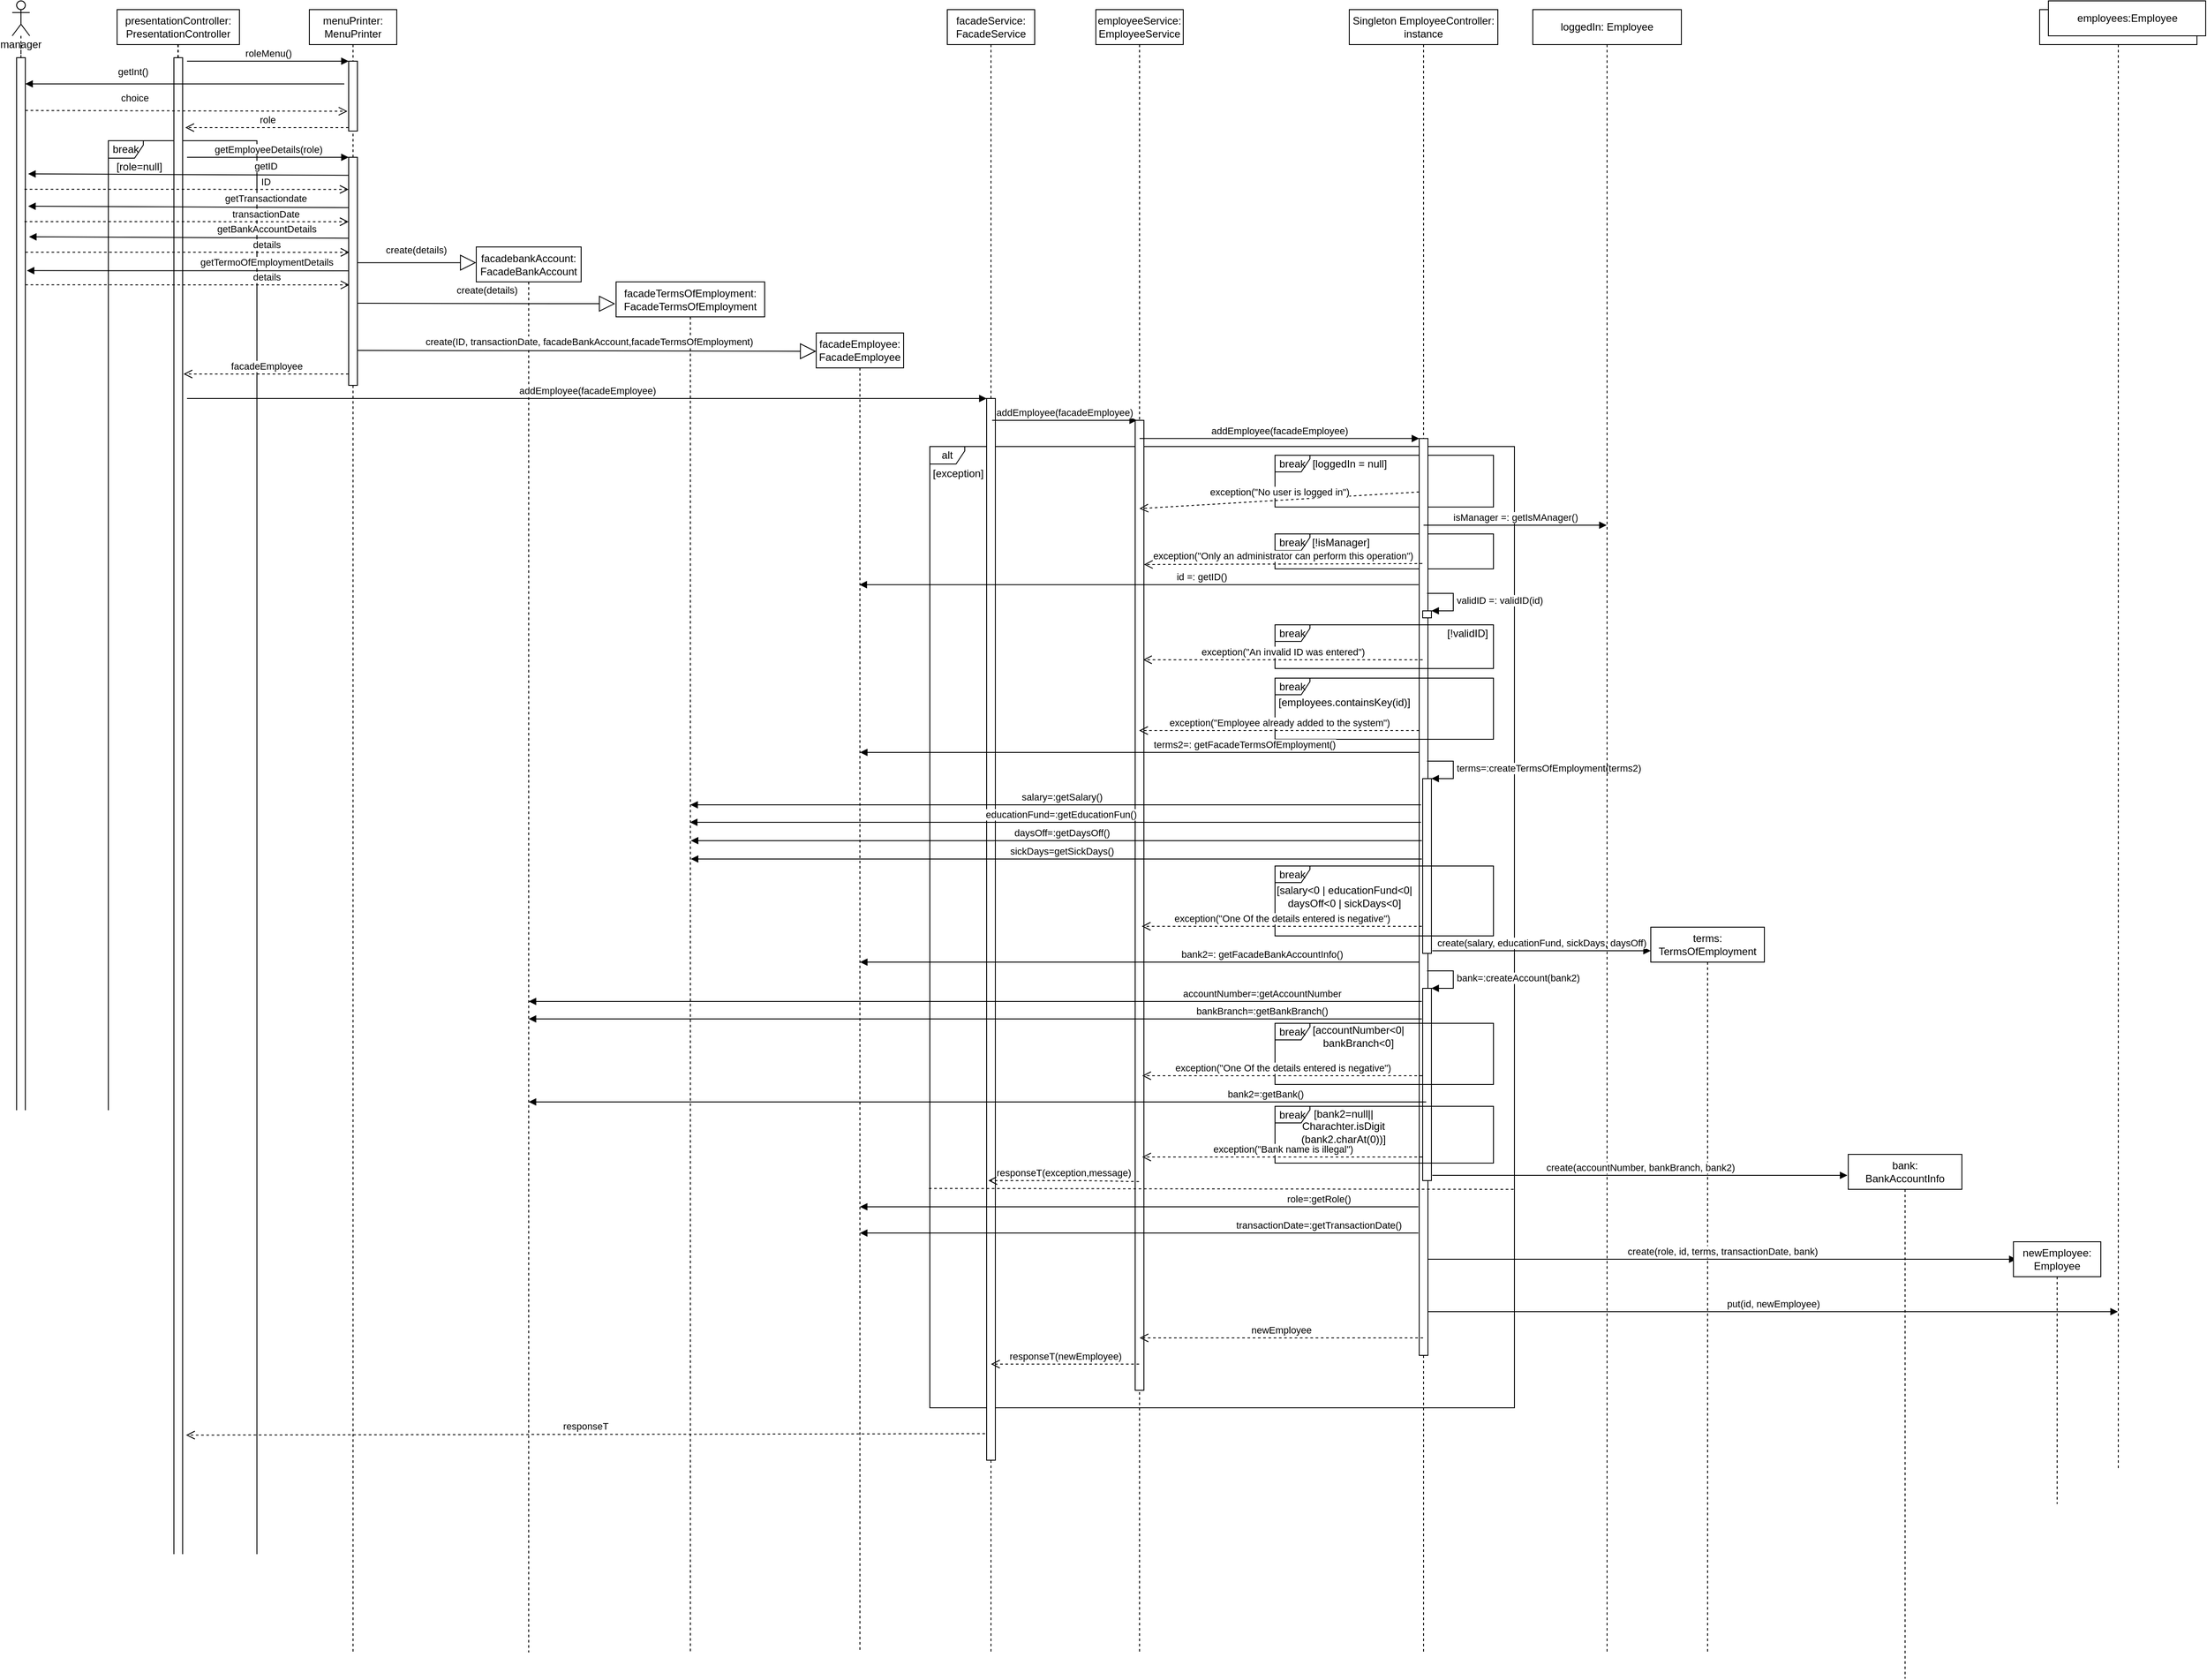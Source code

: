 <mxfile version="14.5.7" type="github">
  <diagram id="QsEkxKzfpSg2MEQ44GEc" name="Page-1">
    <mxGraphModel dx="2099" dy="474" grid="1" gridSize="10" guides="1" tooltips="1" connect="1" arrows="1" fold="1" page="1" pageScale="1" pageWidth="850" pageHeight="1100" math="0" shadow="0">
      <root>
        <mxCell id="0" />
        <mxCell id="1" parent="0" />
        <mxCell id="zgLPppWvpR13mUtz7S9A-83" value="break" style="shape=umlFrame;whiteSpace=wrap;html=1;width=40;height=19;" vertex="1" parent="1">
          <mxGeometry x="1335" y="560" width="250" height="59.21" as="geometry" />
        </mxCell>
        <mxCell id="zgLPppWvpR13mUtz7S9A-81" value="alt" style="shape=umlFrame;whiteSpace=wrap;html=1;width=40;height=20;" vertex="1" parent="1">
          <mxGeometry x="940" y="550" width="669" height="1100" as="geometry" />
        </mxCell>
        <mxCell id="zgLPppWvpR13mUtz7S9A-86" value="break" style="shape=umlFrame;whiteSpace=wrap;html=1;width=40;height=19;" vertex="1" parent="1">
          <mxGeometry x="1335" y="650" width="250" height="40" as="geometry" />
        </mxCell>
        <mxCell id="zgLPppWvpR13mUtz7S9A-31" value="break" style="shape=umlFrame;whiteSpace=wrap;html=1;width=40;height=20;" vertex="1" parent="1">
          <mxGeometry y="200" width="170" height="1710" as="geometry" />
        </mxCell>
        <mxCell id="zgLPppWvpR13mUtz7S9A-66" value="manager" style="shape=umlLifeline;participant=umlActor;perimeter=lifelinePerimeter;whiteSpace=wrap;html=1;container=1;collapsible=0;recursiveResize=0;verticalAlign=top;spacingTop=36;outlineConnect=0;" vertex="1" parent="1">
          <mxGeometry x="-110" y="40" width="20" height="800" as="geometry" />
        </mxCell>
        <mxCell id="zgLPppWvpR13mUtz7S9A-65" value="presentationController:&lt;br&gt;PresentationController" style="shape=umlLifeline;perimeter=lifelinePerimeter;whiteSpace=wrap;html=1;container=1;collapsible=0;recursiveResize=0;outlineConnect=0;" vertex="1" parent="1">
          <mxGeometry x="10" y="50" width="140" height="790" as="geometry" />
        </mxCell>
        <mxCell id="zgLPppWvpR13mUtz7S9A-64" value="menuPrinter:&lt;br&gt;MenuPrinter" style="shape=umlLifeline;perimeter=lifelinePerimeter;whiteSpace=wrap;html=1;container=1;collapsible=0;recursiveResize=0;outlineConnect=0;" vertex="1" parent="1">
          <mxGeometry x="230" y="50" width="100" height="1880" as="geometry" />
        </mxCell>
        <mxCell id="zgLPppWvpR13mUtz7S9A-3" value="" style="endArrow=none;dashed=1;html=1;entryX=0.5;entryY=1;entryDx=0;entryDy=0;" edge="1" parent="1" source="zgLPppWvpR13mUtz7S9A-14">
          <mxGeometry width="50" height="50" relative="1" as="geometry">
            <mxPoint x="-100" y="568.4" as="sourcePoint" />
            <mxPoint x="-100" y="90" as="targetPoint" />
          </mxGeometry>
        </mxCell>
        <mxCell id="zgLPppWvpR13mUtz7S9A-5" value="create(details)" style="endArrow=block;endSize=16;endFill=0;html=1;" edge="1" parent="1">
          <mxGeometry y="15" width="160" relative="1" as="geometry">
            <mxPoint x="282" y="339.59" as="sourcePoint" />
            <mxPoint x="421" y="339.59" as="targetPoint" />
            <mxPoint as="offset" />
          </mxGeometry>
        </mxCell>
        <mxCell id="zgLPppWvpR13mUtz7S9A-10" value="" style="endArrow=none;dashed=1;html=1;entryX=0.5;entryY=1;entryDx=0;entryDy=0;" edge="1" parent="1" source="zgLPppWvpR13mUtz7S9A-16">
          <mxGeometry width="50" height="50" relative="1" as="geometry">
            <mxPoint x="79.5" y="568.4" as="sourcePoint" />
            <mxPoint x="79.5" y="90" as="targetPoint" />
          </mxGeometry>
        </mxCell>
        <mxCell id="zgLPppWvpR13mUtz7S9A-14" value="" style="html=1;points=[];perimeter=orthogonalPerimeter;" vertex="1" parent="1">
          <mxGeometry x="-105" y="105" width="10" height="1835" as="geometry" />
        </mxCell>
        <mxCell id="zgLPppWvpR13mUtz7S9A-16" value="" style="html=1;points=[];perimeter=orthogonalPerimeter;" vertex="1" parent="1">
          <mxGeometry x="75" y="105" width="10" height="1835" as="geometry" />
        </mxCell>
        <mxCell id="zgLPppWvpR13mUtz7S9A-22" value="" style="html=1;points=[];perimeter=orthogonalPerimeter;" vertex="1" parent="1">
          <mxGeometry x="275" y="109" width="10" height="80" as="geometry" />
        </mxCell>
        <mxCell id="zgLPppWvpR13mUtz7S9A-23" value="roleMenu()" style="html=1;verticalAlign=bottom;endArrow=block;entryX=0;entryY=0;" edge="1" target="zgLPppWvpR13mUtz7S9A-22" parent="1">
          <mxGeometry relative="1" as="geometry">
            <mxPoint x="90" y="109" as="sourcePoint" />
          </mxGeometry>
        </mxCell>
        <mxCell id="zgLPppWvpR13mUtz7S9A-24" value="role" style="html=1;verticalAlign=bottom;endArrow=open;dashed=1;endSize=8;exitX=0;exitY=0.95;" edge="1" source="zgLPppWvpR13mUtz7S9A-22" parent="1">
          <mxGeometry relative="1" as="geometry">
            <mxPoint x="88" y="185" as="targetPoint" />
          </mxGeometry>
        </mxCell>
        <mxCell id="zgLPppWvpR13mUtz7S9A-26" value="getEmployeeDetails(role)" style="html=1;verticalAlign=bottom;endArrow=block;entryX=0;entryY=0;" edge="1" target="zgLPppWvpR13mUtz7S9A-25" parent="1">
          <mxGeometry relative="1" as="geometry">
            <mxPoint x="90" y="219" as="sourcePoint" />
          </mxGeometry>
        </mxCell>
        <mxCell id="zgLPppWvpR13mUtz7S9A-27" value="facadeEmployee" style="html=1;verticalAlign=bottom;endArrow=open;dashed=1;endSize=8;exitX=0;exitY=0.95;" edge="1" source="zgLPppWvpR13mUtz7S9A-25" parent="1">
          <mxGeometry relative="1" as="geometry">
            <mxPoint x="86" y="467" as="targetPoint" />
          </mxGeometry>
        </mxCell>
        <mxCell id="zgLPppWvpR13mUtz7S9A-29" value="getInt()" style="html=1;verticalAlign=bottom;endArrow=block;entryX=1;entryY=0;" edge="1" parent="1">
          <mxGeometry x="0.33" y="-5" relative="1" as="geometry">
            <mxPoint x="270" y="135" as="sourcePoint" />
            <mxPoint x="-95" y="135" as="targetPoint" />
            <mxPoint as="offset" />
          </mxGeometry>
        </mxCell>
        <mxCell id="zgLPppWvpR13mUtz7S9A-30" value="choice" style="html=1;verticalAlign=bottom;endArrow=open;dashed=1;endSize=8;exitX=1;exitY=0.95;entryX=-0.14;entryY=0.504;entryDx=0;entryDy=0;entryPerimeter=0;" edge="1" parent="1">
          <mxGeometry x="-0.322" y="6" relative="1" as="geometry">
            <mxPoint x="273.6" y="166.32" as="targetPoint" />
            <mxPoint x="-95" y="165.4" as="sourcePoint" />
            <mxPoint as="offset" />
          </mxGeometry>
        </mxCell>
        <mxCell id="zgLPppWvpR13mUtz7S9A-34" value="[role=null]" style="text;html=1;align=center;verticalAlign=middle;resizable=0;points=[];autosize=1;" vertex="1" parent="1">
          <mxGeometry y="220" width="70" height="20" as="geometry" />
        </mxCell>
        <mxCell id="zgLPppWvpR13mUtz7S9A-43" value="details" style="html=1;verticalAlign=bottom;endArrow=open;dashed=1;endSize=8;entryX=-0.004;entryY=0.232;entryDx=0;entryDy=0;entryPerimeter=0;" edge="1" parent="1">
          <mxGeometry x="0.488" relative="1" as="geometry">
            <mxPoint x="275.96" y="327.75" as="targetPoint" />
            <mxPoint x="-95" y="327.59" as="sourcePoint" />
            <mxPoint as="offset" />
          </mxGeometry>
        </mxCell>
        <mxCell id="zgLPppWvpR13mUtz7S9A-42" value="getBankAccountDetails" style="html=1;verticalAlign=bottom;endArrow=block;entryX=1.324;entryY=0.274;entryDx=0;entryDy=0;entryPerimeter=0;" edge="1" parent="1">
          <mxGeometry x="-0.482" y="-1" relative="1" as="geometry">
            <mxPoint x="276" y="311.59" as="sourcePoint" />
            <mxPoint x="-90.76" y="310" as="targetPoint" />
            <mxPoint as="offset" />
          </mxGeometry>
        </mxCell>
        <mxCell id="zgLPppWvpR13mUtz7S9A-48" value="details" style="html=1;verticalAlign=bottom;endArrow=open;dashed=1;endSize=8;entryX=-0.004;entryY=0.232;entryDx=0;entryDy=0;entryPerimeter=0;" edge="1" parent="1">
          <mxGeometry x="0.488" relative="1" as="geometry">
            <mxPoint x="275.96" y="365.05" as="targetPoint" />
            <mxPoint x="-95" y="364.89" as="sourcePoint" />
            <mxPoint as="offset" />
          </mxGeometry>
        </mxCell>
        <mxCell id="zgLPppWvpR13mUtz7S9A-49" value="getTermoOfEmploymentDetails" style="html=1;verticalAlign=bottom;endArrow=block;entryX=1.068;entryY=0.37;entryDx=0;entryDy=0;entryPerimeter=0;" edge="1" parent="1">
          <mxGeometry x="-0.482" y="-1" relative="1" as="geometry">
            <mxPoint x="276" y="348.89" as="sourcePoint" />
            <mxPoint x="-93.32" y="348.64" as="targetPoint" />
            <mxPoint as="offset" />
          </mxGeometry>
        </mxCell>
        <mxCell id="zgLPppWvpR13mUtz7S9A-51" value="create(details)" style="endArrow=block;endSize=16;endFill=0;html=1;exitX=0.956;exitY=0.734;exitDx=0;exitDy=0;exitPerimeter=0;" edge="1" parent="1">
          <mxGeometry y="15" width="160" relative="1" as="geometry">
            <mxPoint x="285.56" y="386.01" as="sourcePoint" />
            <mxPoint x="580" y="386.59" as="targetPoint" />
            <mxPoint as="offset" />
          </mxGeometry>
        </mxCell>
        <mxCell id="zgLPppWvpR13mUtz7S9A-53" value="facadebankAccount:&lt;br&gt;FacadeBankAccount" style="shape=umlLifeline;perimeter=lifelinePerimeter;whiteSpace=wrap;html=1;container=1;collapsible=0;recursiveResize=0;outlineConnect=0;" vertex="1" parent="1">
          <mxGeometry x="421" y="321.59" width="120" height="1608.41" as="geometry" />
        </mxCell>
        <mxCell id="zgLPppWvpR13mUtz7S9A-54" value="facadeTermsOfEmployment:&lt;br&gt;FacadeTermsOfEmployment" style="shape=umlLifeline;perimeter=lifelinePerimeter;whiteSpace=wrap;html=1;container=1;collapsible=0;recursiveResize=0;outlineConnect=0;" vertex="1" parent="1">
          <mxGeometry x="581" y="361.59" width="170" height="1568.41" as="geometry" />
        </mxCell>
        <mxCell id="zgLPppWvpR13mUtz7S9A-25" value="" style="html=1;points=[];perimeter=orthogonalPerimeter;" vertex="1" parent="1">
          <mxGeometry x="275" y="219" width="10" height="261" as="geometry" />
        </mxCell>
        <mxCell id="zgLPppWvpR13mUtz7S9A-56" value="ID" style="html=1;verticalAlign=bottom;endArrow=open;dashed=1;endSize=8;entryX=-0.004;entryY=0.232;entryDx=0;entryDy=0;entryPerimeter=0;" edge="1" parent="1">
          <mxGeometry x="0.488" relative="1" as="geometry">
            <mxPoint x="274.96" y="255.75" as="targetPoint" />
            <mxPoint x="-96" y="255.59" as="sourcePoint" />
            <mxPoint as="offset" />
          </mxGeometry>
        </mxCell>
        <mxCell id="zgLPppWvpR13mUtz7S9A-57" value="getID" style="html=1;verticalAlign=bottom;endArrow=block;entryX=1.324;entryY=0.274;entryDx=0;entryDy=0;entryPerimeter=0;" edge="1" parent="1">
          <mxGeometry x="-0.482" y="-1" relative="1" as="geometry">
            <mxPoint x="275" y="239.59" as="sourcePoint" />
            <mxPoint x="-91.76" y="238.0" as="targetPoint" />
            <mxPoint as="offset" />
          </mxGeometry>
        </mxCell>
        <mxCell id="zgLPppWvpR13mUtz7S9A-60" value="transactionDate" style="html=1;verticalAlign=bottom;endArrow=open;dashed=1;endSize=8;entryX=-0.004;entryY=0.232;entryDx=0;entryDy=0;entryPerimeter=0;" edge="1" parent="1">
          <mxGeometry x="0.488" relative="1" as="geometry">
            <mxPoint x="274.96" y="292.75" as="targetPoint" />
            <mxPoint x="-96" y="292.59" as="sourcePoint" />
            <mxPoint as="offset" />
          </mxGeometry>
        </mxCell>
        <mxCell id="zgLPppWvpR13mUtz7S9A-61" value="getTransactiondate" style="html=1;verticalAlign=bottom;endArrow=block;entryX=1.324;entryY=0.274;entryDx=0;entryDy=0;entryPerimeter=0;" edge="1" parent="1">
          <mxGeometry x="-0.482" y="-1" relative="1" as="geometry">
            <mxPoint x="275" y="276.59" as="sourcePoint" />
            <mxPoint x="-91.76" y="275" as="targetPoint" />
            <mxPoint as="offset" />
          </mxGeometry>
        </mxCell>
        <mxCell id="zgLPppWvpR13mUtz7S9A-62" value="create(ID, transactionDate, facadeBankAccount,facadeTermsOfEmployment)" style="endArrow=block;endSize=16;endFill=0;html=1;exitX=0.956;exitY=0.734;exitDx=0;exitDy=0;exitPerimeter=0;" edge="1" parent="1">
          <mxGeometry x="0.009" y="11" width="160" relative="1" as="geometry">
            <mxPoint x="285.0" y="440" as="sourcePoint" />
            <mxPoint x="810" y="441" as="targetPoint" />
            <mxPoint as="offset" />
          </mxGeometry>
        </mxCell>
        <mxCell id="zgLPppWvpR13mUtz7S9A-63" value="facadeEmployee:&lt;br&gt;FacadeEmployee" style="shape=umlLifeline;perimeter=lifelinePerimeter;whiteSpace=wrap;html=1;container=1;collapsible=0;recursiveResize=0;outlineConnect=0;" vertex="1" parent="1">
          <mxGeometry x="810" y="420" width="100" height="1510" as="geometry" />
        </mxCell>
        <mxCell id="zgLPppWvpR13mUtz7S9A-67" value="facadeService:&lt;br&gt;FacadeService" style="shape=umlLifeline;perimeter=lifelinePerimeter;whiteSpace=wrap;html=1;container=1;collapsible=0;recursiveResize=0;outlineConnect=0;" vertex="1" parent="1">
          <mxGeometry x="960" y="50" width="100" height="1880" as="geometry" />
        </mxCell>
        <mxCell id="zgLPppWvpR13mUtz7S9A-68" value="" style="html=1;points=[];perimeter=orthogonalPerimeter;" vertex="1" parent="zgLPppWvpR13mUtz7S9A-67">
          <mxGeometry x="45" y="445" width="10" height="1215" as="geometry" />
        </mxCell>
        <mxCell id="zgLPppWvpR13mUtz7S9A-69" value="addEmployee(facadeEmployee)" style="html=1;verticalAlign=bottom;endArrow=block;entryX=0;entryY=0;" edge="1" target="zgLPppWvpR13mUtz7S9A-68" parent="1">
          <mxGeometry relative="1" as="geometry">
            <mxPoint x="90" y="495" as="sourcePoint" />
          </mxGeometry>
        </mxCell>
        <mxCell id="zgLPppWvpR13mUtz7S9A-70" value="responseT" style="html=1;verticalAlign=bottom;endArrow=open;dashed=1;endSize=8;exitX=-0.183;exitY=0.975;entryX=1.389;entryY=0.859;entryDx=0;entryDy=0;entryPerimeter=0;exitDx=0;exitDy=0;exitPerimeter=0;" edge="1" source="zgLPppWvpR13mUtz7S9A-68" parent="1" target="zgLPppWvpR13mUtz7S9A-16">
          <mxGeometry relative="1" as="geometry">
            <mxPoint x="90" y="752" as="targetPoint" />
            <Array as="points" />
          </mxGeometry>
        </mxCell>
        <mxCell id="zgLPppWvpR13mUtz7S9A-71" value="employeeService:&lt;br&gt;EmployeeService" style="shape=umlLifeline;perimeter=lifelinePerimeter;whiteSpace=wrap;html=1;container=1;collapsible=0;recursiveResize=0;outlineConnect=0;" vertex="1" parent="1">
          <mxGeometry x="1130" y="50" width="100" height="1880" as="geometry" />
        </mxCell>
        <mxCell id="zgLPppWvpR13mUtz7S9A-75" value="" style="html=1;points=[];perimeter=orthogonalPerimeter;" vertex="1" parent="zgLPppWvpR13mUtz7S9A-71">
          <mxGeometry x="45" y="470" width="10" height="1110" as="geometry" />
        </mxCell>
        <mxCell id="zgLPppWvpR13mUtz7S9A-73" value="Singleton EmployeeController: instance" style="shape=umlLifeline;perimeter=lifelinePerimeter;whiteSpace=wrap;html=1;container=1;collapsible=0;recursiveResize=0;outlineConnect=0;" vertex="1" parent="1">
          <mxGeometry x="1420" y="50" width="170" height="1880" as="geometry" />
        </mxCell>
        <mxCell id="zgLPppWvpR13mUtz7S9A-78" value="" style="html=1;points=[];perimeter=orthogonalPerimeter;" vertex="1" parent="zgLPppWvpR13mUtz7S9A-73">
          <mxGeometry x="80" y="490.79" width="10" height="1049.21" as="geometry" />
        </mxCell>
        <mxCell id="zgLPppWvpR13mUtz7S9A-99" value="" style="html=1;points=[];perimeter=orthogonalPerimeter;" vertex="1" parent="zgLPppWvpR13mUtz7S9A-73">
          <mxGeometry x="84" y="688" width="10" height="8" as="geometry" />
        </mxCell>
        <mxCell id="zgLPppWvpR13mUtz7S9A-100" value="validID =: validID(id)" style="edgeStyle=orthogonalEdgeStyle;html=1;align=left;spacingLeft=2;endArrow=block;rounded=0;entryX=1;entryY=0;" edge="1" target="zgLPppWvpR13mUtz7S9A-99" parent="zgLPppWvpR13mUtz7S9A-73">
          <mxGeometry relative="1" as="geometry">
            <mxPoint x="89" y="668" as="sourcePoint" />
            <Array as="points">
              <mxPoint x="119" y="668" />
            </Array>
          </mxGeometry>
        </mxCell>
        <mxCell id="zgLPppWvpR13mUtz7S9A-124" value="" style="html=1;points=[];perimeter=orthogonalPerimeter;" vertex="1" parent="zgLPppWvpR13mUtz7S9A-73">
          <mxGeometry x="84" y="880" width="10" height="200" as="geometry" />
        </mxCell>
        <mxCell id="zgLPppWvpR13mUtz7S9A-125" value="terms=:createTermsOfEmployment(terms2)" style="edgeStyle=orthogonalEdgeStyle;html=1;align=left;spacingLeft=2;endArrow=block;rounded=0;entryX=1;entryY=0;" edge="1" target="zgLPppWvpR13mUtz7S9A-124" parent="zgLPppWvpR13mUtz7S9A-73">
          <mxGeometry relative="1" as="geometry">
            <mxPoint x="89" y="860" as="sourcePoint" />
            <Array as="points">
              <mxPoint x="119" y="860" />
            </Array>
          </mxGeometry>
        </mxCell>
        <mxCell id="zgLPppWvpR13mUtz7S9A-135" value="" style="html=1;points=[];perimeter=orthogonalPerimeter;" vertex="1" parent="zgLPppWvpR13mUtz7S9A-73">
          <mxGeometry x="84" y="1120" width="10" height="220" as="geometry" />
        </mxCell>
        <mxCell id="zgLPppWvpR13mUtz7S9A-136" value="bank=:createAccount(bank2)" style="edgeStyle=orthogonalEdgeStyle;html=1;align=left;spacingLeft=2;endArrow=block;rounded=0;entryX=1;entryY=0;" edge="1" target="zgLPppWvpR13mUtz7S9A-135" parent="zgLPppWvpR13mUtz7S9A-73">
          <mxGeometry relative="1" as="geometry">
            <mxPoint x="89" y="1100" as="sourcePoint" />
            <Array as="points">
              <mxPoint x="119" y="1100" />
            </Array>
          </mxGeometry>
        </mxCell>
        <mxCell id="zgLPppWvpR13mUtz7S9A-76" value="addEmployee(facadeEmployee)" style="html=1;verticalAlign=bottom;endArrow=block;entryX=0;entryY=0;" edge="1" parent="1">
          <mxGeometry relative="1" as="geometry">
            <mxPoint x="1011.324" y="520.0" as="sourcePoint" />
            <mxPoint x="1177" y="520.0" as="targetPoint" />
          </mxGeometry>
        </mxCell>
        <mxCell id="zgLPppWvpR13mUtz7S9A-77" value="responseT(newEmployee)" style="html=1;verticalAlign=bottom;endArrow=open;dashed=1;endSize=8;" edge="1" source="zgLPppWvpR13mUtz7S9A-71" parent="1" target="zgLPppWvpR13mUtz7S9A-67">
          <mxGeometry relative="1" as="geometry">
            <mxPoint x="950" y="686" as="targetPoint" />
            <Array as="points">
              <mxPoint x="1120" y="1600" />
            </Array>
          </mxGeometry>
        </mxCell>
        <mxCell id="zgLPppWvpR13mUtz7S9A-79" value="addEmployee(facadeEmployee)" style="html=1;verticalAlign=bottom;endArrow=block;entryX=0;entryY=0;" edge="1" target="zgLPppWvpR13mUtz7S9A-78" parent="1" source="zgLPppWvpR13mUtz7S9A-71">
          <mxGeometry relative="1" as="geometry">
            <mxPoint x="1300" y="540.79" as="sourcePoint" />
          </mxGeometry>
        </mxCell>
        <mxCell id="zgLPppWvpR13mUtz7S9A-80" value="newEmployee" style="html=1;verticalAlign=bottom;endArrow=open;dashed=1;endSize=8;" edge="1" source="zgLPppWvpR13mUtz7S9A-73" parent="1" target="zgLPppWvpR13mUtz7S9A-71">
          <mxGeometry relative="1" as="geometry">
            <mxPoint x="1300" y="616.79" as="targetPoint" />
            <Array as="points">
              <mxPoint x="1430" y="1570" />
            </Array>
          </mxGeometry>
        </mxCell>
        <mxCell id="zgLPppWvpR13mUtz7S9A-82" value="[exception]" style="text;html=1;align=center;verticalAlign=middle;resizable=0;points=[];autosize=1;" vertex="1" parent="1">
          <mxGeometry x="937" y="570.79" width="70" height="20" as="geometry" />
        </mxCell>
        <mxCell id="zgLPppWvpR13mUtz7S9A-84" value="[loggedIn = null]" style="text;html=1;align=center;verticalAlign=middle;resizable=0;points=[];autosize=1;" vertex="1" parent="1">
          <mxGeometry x="1370" y="560" width="100" height="20" as="geometry" />
        </mxCell>
        <mxCell id="zgLPppWvpR13mUtz7S9A-85" value="exception(&quot;No user is logged in&quot;)" style="html=1;verticalAlign=bottom;endArrow=open;dashed=1;endSize=8;entryX=0.488;entryY=0.091;entryDx=0;entryDy=0;entryPerimeter=0;" edge="1" parent="1" target="zgLPppWvpR13mUtz7S9A-75">
          <mxGeometry x="-0.001" relative="1" as="geometry">
            <mxPoint x="1500" y="602" as="sourcePoint" />
            <mxPoint x="1290" y="630" as="targetPoint" />
            <mxPoint as="offset" />
          </mxGeometry>
        </mxCell>
        <mxCell id="zgLPppWvpR13mUtz7S9A-87" value="[!isManager]" style="text;html=1;align=center;verticalAlign=middle;resizable=0;points=[];autosize=1;" vertex="1" parent="1">
          <mxGeometry x="1370" y="650" width="80" height="20" as="geometry" />
        </mxCell>
        <mxCell id="zgLPppWvpR13mUtz7S9A-88" value="exception(&quot;Only an administrator can perform this operation&quot;)" style="html=1;verticalAlign=bottom;endArrow=open;dashed=1;endSize=8;exitX=-0.136;exitY=0.403;exitDx=0;exitDy=0;exitPerimeter=0;" edge="1" parent="1">
          <mxGeometry relative="1" as="geometry">
            <mxPoint x="1503.64" y="683.912" as="sourcePoint" />
            <mxPoint x="1185" y="685" as="targetPoint" />
          </mxGeometry>
        </mxCell>
        <mxCell id="zgLPppWvpR13mUtz7S9A-91" value="break" style="shape=umlFrame;whiteSpace=wrap;html=1;width=40;height=19;" vertex="1" parent="1">
          <mxGeometry x="1335" y="815" width="250" height="70" as="geometry" />
        </mxCell>
        <mxCell id="zgLPppWvpR13mUtz7S9A-92" value="exception(&quot;Employee already added to the system&quot;)" style="html=1;verticalAlign=bottom;endArrow=open;dashed=1;endSize=8;" edge="1" parent="1">
          <mxGeometry relative="1" as="geometry">
            <mxPoint x="1500" y="875" as="sourcePoint" />
            <mxPoint x="1179.504" y="875.0" as="targetPoint" />
          </mxGeometry>
        </mxCell>
        <mxCell id="zgLPppWvpR13mUtz7S9A-93" value="[employees.containsKey(id)]" style="text;html=1;align=center;verticalAlign=middle;resizable=0;points=[];autosize=1;" vertex="1" parent="1">
          <mxGeometry x="1329" y="833" width="170" height="20" as="geometry" />
        </mxCell>
        <mxCell id="zgLPppWvpR13mUtz7S9A-94" value="terms:&lt;br&gt;TermsOfEmployment" style="shape=umlLifeline;perimeter=lifelinePerimeter;whiteSpace=wrap;html=1;container=1;collapsible=0;recursiveResize=0;outlineConnect=0;" vertex="1" parent="1">
          <mxGeometry x="1765" y="1100" width="130" height="830" as="geometry" />
        </mxCell>
        <mxCell id="zgLPppWvpR13mUtz7S9A-95" value="create(salary, educationFund, sickDays, daysOff)" style="html=1;verticalAlign=bottom;endArrow=block;" edge="1" parent="1">
          <mxGeometry width="80" relative="1" as="geometry">
            <mxPoint x="1515" y="1127" as="sourcePoint" />
            <mxPoint x="1765" y="1127" as="targetPoint" />
          </mxGeometry>
        </mxCell>
        <mxCell id="zgLPppWvpR13mUtz7S9A-96" value="break" style="shape=umlFrame;whiteSpace=wrap;html=1;width=40;height=19;" vertex="1" parent="1">
          <mxGeometry x="1335" y="754" width="250" height="50" as="geometry" />
        </mxCell>
        <mxCell id="zgLPppWvpR13mUtz7S9A-97" value="[!validID]" style="text;html=1;align=center;verticalAlign=middle;resizable=0;points=[];autosize=1;" vertex="1" parent="1">
          <mxGeometry x="1525" y="754" width="60" height="20" as="geometry" />
        </mxCell>
        <mxCell id="zgLPppWvpR13mUtz7S9A-98" value="exception(&quot;An invalid ID was entered&quot;)" style="html=1;verticalAlign=bottom;endArrow=open;dashed=1;endSize=8;" edge="1" parent="1">
          <mxGeometry relative="1" as="geometry">
            <mxPoint x="1504" y="794" as="sourcePoint" />
            <mxPoint x="1184.004" y="794.0" as="targetPoint" />
          </mxGeometry>
        </mxCell>
        <mxCell id="zgLPppWvpR13mUtz7S9A-101" value="id =: getID()" style="html=1;verticalAlign=bottom;endArrow=block;exitX=-0.072;exitY=0.443;exitDx=0;exitDy=0;exitPerimeter=0;" edge="1" parent="1">
          <mxGeometry x="-0.223" width="80" relative="1" as="geometry">
            <mxPoint x="1499.28" y="708.08" as="sourcePoint" />
            <mxPoint x="859.5" y="708.08" as="targetPoint" />
            <mxPoint as="offset" />
          </mxGeometry>
        </mxCell>
        <mxCell id="zgLPppWvpR13mUtz7S9A-107" value="loggedIn: Employee" style="shape=umlLifeline;perimeter=lifelinePerimeter;whiteSpace=wrap;html=1;container=1;collapsible=0;recursiveResize=0;outlineConnect=0;" vertex="1" parent="1">
          <mxGeometry x="1630" y="50" width="170" height="1880" as="geometry" />
        </mxCell>
        <mxCell id="zgLPppWvpR13mUtz7S9A-162" value="put(id, newEmployee)" style="html=1;verticalAlign=bottom;endArrow=block;" edge="1" parent="zgLPppWvpR13mUtz7S9A-107" target="zgLPppWvpR13mUtz7S9A-159">
          <mxGeometry width="80" relative="1" as="geometry">
            <mxPoint x="-120.0" y="1490" as="sourcePoint" />
            <mxPoint x="553.553" y="1490" as="targetPoint" />
          </mxGeometry>
        </mxCell>
        <mxCell id="zgLPppWvpR13mUtz7S9A-114" value="isManager =: getIsMAnager()" style="html=1;verticalAlign=bottom;endArrow=block;" edge="1" parent="1" source="zgLPppWvpR13mUtz7S9A-73" target="zgLPppWvpR13mUtz7S9A-107">
          <mxGeometry width="80" relative="1" as="geometry">
            <mxPoint x="1460" y="700" as="sourcePoint" />
            <mxPoint x="1540" y="700" as="targetPoint" />
            <Array as="points">
              <mxPoint x="1660" y="640" />
            </Array>
          </mxGeometry>
        </mxCell>
        <mxCell id="zgLPppWvpR13mUtz7S9A-116" value="terms2=: getFacadeTermsOfEmployment()" style="html=1;verticalAlign=bottom;endArrow=block;exitX=-0.072;exitY=0.443;exitDx=0;exitDy=0;exitPerimeter=0;" edge="1" parent="1">
          <mxGeometry x="-0.375" width="80" relative="1" as="geometry">
            <mxPoint x="1499.89" y="900.0" as="sourcePoint" />
            <mxPoint x="860.11" y="900.0" as="targetPoint" />
            <mxPoint as="offset" />
          </mxGeometry>
        </mxCell>
        <mxCell id="zgLPppWvpR13mUtz7S9A-127" value="salary=:getSalary()" style="html=1;verticalAlign=bottom;endArrow=block;exitX=-0.072;exitY=0.443;exitDx=0;exitDy=0;exitPerimeter=0;" edge="1" parent="1" target="zgLPppWvpR13mUtz7S9A-54">
          <mxGeometry x="-0.015" width="80" relative="1" as="geometry">
            <mxPoint x="1502.0" y="960.0" as="sourcePoint" />
            <mxPoint x="862.22" y="960.0" as="targetPoint" />
            <mxPoint as="offset" />
          </mxGeometry>
        </mxCell>
        <mxCell id="zgLPppWvpR13mUtz7S9A-128" value="educationFund=:getEducationFun()" style="html=1;verticalAlign=bottom;endArrow=block;exitX=-0.072;exitY=0.443;exitDx=0;exitDy=0;exitPerimeter=0;" edge="1" parent="1">
          <mxGeometry x="-0.015" width="80" relative="1" as="geometry">
            <mxPoint x="1502" y="980.0" as="sourcePoint" />
            <mxPoint x="665.5" y="980.0" as="targetPoint" />
            <mxPoint as="offset" />
          </mxGeometry>
        </mxCell>
        <mxCell id="zgLPppWvpR13mUtz7S9A-129" value="daysOff=:getDaysOff()" style="html=1;verticalAlign=bottom;endArrow=block;exitX=-0.072;exitY=0.443;exitDx=0;exitDy=0;exitPerimeter=0;" edge="1" parent="1">
          <mxGeometry x="-0.015" width="80" relative="1" as="geometry">
            <mxPoint x="1503" y="1001.0" as="sourcePoint" />
            <mxPoint x="666.5" y="1001.0" as="targetPoint" />
            <mxPoint as="offset" />
          </mxGeometry>
        </mxCell>
        <mxCell id="zgLPppWvpR13mUtz7S9A-130" value="sickDays=getSickDays()" style="html=1;verticalAlign=bottom;endArrow=block;exitX=-0.072;exitY=0.443;exitDx=0;exitDy=0;exitPerimeter=0;" edge="1" parent="1">
          <mxGeometry x="-0.015" width="80" relative="1" as="geometry">
            <mxPoint x="1503" y="1022.0" as="sourcePoint" />
            <mxPoint x="666.5" y="1022.0" as="targetPoint" />
            <mxPoint as="offset" />
          </mxGeometry>
        </mxCell>
        <mxCell id="zgLPppWvpR13mUtz7S9A-131" value="break" style="shape=umlFrame;whiteSpace=wrap;html=1;width=40;height=19;" vertex="1" parent="1">
          <mxGeometry x="1335" y="1030" width="250" height="80" as="geometry" />
        </mxCell>
        <mxCell id="zgLPppWvpR13mUtz7S9A-132" value="exception(&quot;One Of the details entered is negative&quot;)" style="html=1;verticalAlign=bottom;endArrow=open;dashed=1;endSize=8;" edge="1" parent="1">
          <mxGeometry relative="1" as="geometry">
            <mxPoint x="1503" y="1099" as="sourcePoint" />
            <mxPoint x="1182.504" y="1099.0" as="targetPoint" />
          </mxGeometry>
        </mxCell>
        <mxCell id="zgLPppWvpR13mUtz7S9A-133" value="[salary&amp;lt;0 | educationFund&amp;lt;0|&lt;br&gt;daysOff&amp;lt;0 | sickDays&amp;lt;0]" style="text;html=1;align=center;verticalAlign=middle;resizable=0;points=[];autosize=1;" vertex="1" parent="1">
          <mxGeometry x="1329" y="1050" width="170" height="30" as="geometry" />
        </mxCell>
        <mxCell id="zgLPppWvpR13mUtz7S9A-134" value="bank2=: getFacadeBankAccountInfo()" style="html=1;verticalAlign=bottom;endArrow=block;exitX=-0.072;exitY=0.443;exitDx=0;exitDy=0;exitPerimeter=0;" edge="1" parent="1">
          <mxGeometry x="-0.438" width="80" relative="1" as="geometry">
            <mxPoint x="1499.89" y="1140.0" as="sourcePoint" />
            <mxPoint x="860.11" y="1140.0" as="targetPoint" />
            <mxPoint as="offset" />
          </mxGeometry>
        </mxCell>
        <mxCell id="zgLPppWvpR13mUtz7S9A-137" value="accountNumber=:getAccountNumber" style="html=1;verticalAlign=bottom;endArrow=block;exitX=-0.072;exitY=0.443;exitDx=0;exitDy=0;exitPerimeter=0;" edge="1" parent="1" target="zgLPppWvpR13mUtz7S9A-53">
          <mxGeometry x="-0.642" width="80" relative="1" as="geometry">
            <mxPoint x="1503" y="1185.0" as="sourcePoint" />
            <mxPoint x="666.5" y="1185.0" as="targetPoint" />
            <mxPoint as="offset" />
          </mxGeometry>
        </mxCell>
        <mxCell id="zgLPppWvpR13mUtz7S9A-138" value="bankBranch=:getBankBranch()" style="html=1;verticalAlign=bottom;endArrow=block;exitX=-0.072;exitY=0.443;exitDx=0;exitDy=0;exitPerimeter=0;" edge="1" parent="1" target="zgLPppWvpR13mUtz7S9A-53">
          <mxGeometry x="-0.642" width="80" relative="1" as="geometry">
            <mxPoint x="1503" y="1205.0" as="sourcePoint" />
            <mxPoint x="666.5" y="1205.0" as="targetPoint" />
            <mxPoint as="offset" />
          </mxGeometry>
        </mxCell>
        <mxCell id="zgLPppWvpR13mUtz7S9A-139" value="bank2=:getBank()" style="html=1;verticalAlign=bottom;endArrow=block;" edge="1" parent="1" target="zgLPppWvpR13mUtz7S9A-53">
          <mxGeometry x="-0.642" width="80" relative="1" as="geometry">
            <mxPoint x="1508" y="1300" as="sourcePoint" />
            <mxPoint x="666.5" y="1226.0" as="targetPoint" />
            <mxPoint as="offset" />
            <Array as="points">
              <mxPoint x="1480" y="1300" />
            </Array>
          </mxGeometry>
        </mxCell>
        <mxCell id="zgLPppWvpR13mUtz7S9A-141" value="break" style="shape=umlFrame;whiteSpace=wrap;html=1;width=40;height=19;" vertex="1" parent="1">
          <mxGeometry x="1335" y="1210" width="250" height="70" as="geometry" />
        </mxCell>
        <mxCell id="zgLPppWvpR13mUtz7S9A-142" value="exception(&quot;One Of the details entered is negative&quot;)" style="html=1;verticalAlign=bottom;endArrow=open;dashed=1;endSize=8;" edge="1" parent="1">
          <mxGeometry relative="1" as="geometry">
            <mxPoint x="1503.5" y="1270" as="sourcePoint" />
            <mxPoint x="1183.004" y="1270.0" as="targetPoint" />
          </mxGeometry>
        </mxCell>
        <mxCell id="zgLPppWvpR13mUtz7S9A-143" value="[accountNumber&amp;lt;0|&lt;br&gt;bankBranch&amp;lt;0]" style="text;html=1;align=center;verticalAlign=middle;resizable=0;points=[];autosize=1;" vertex="1" parent="1">
          <mxGeometry x="1370" y="1210" width="120" height="30" as="geometry" />
        </mxCell>
        <mxCell id="zgLPppWvpR13mUtz7S9A-144" value="break" style="shape=umlFrame;whiteSpace=wrap;html=1;width=40;height=19;" vertex="1" parent="1">
          <mxGeometry x="1335" y="1305" width="250" height="65" as="geometry" />
        </mxCell>
        <mxCell id="zgLPppWvpR13mUtz7S9A-145" value="exception(&quot;Bank name is illegal&quot;)" style="html=1;verticalAlign=bottom;endArrow=open;dashed=1;endSize=8;" edge="1" parent="1">
          <mxGeometry relative="1" as="geometry">
            <mxPoint x="1503.5" y="1363" as="sourcePoint" />
            <mxPoint x="1183.004" y="1363.0" as="targetPoint" />
          </mxGeometry>
        </mxCell>
        <mxCell id="zgLPppWvpR13mUtz7S9A-146" value="[bank2=null||&lt;br&gt;Charachter.isDigit&lt;br&gt;(bank2.charAt(0))]" style="text;html=1;align=center;verticalAlign=middle;resizable=0;points=[];autosize=1;" vertex="1" parent="1">
          <mxGeometry x="1358" y="1303" width="110" height="50" as="geometry" />
        </mxCell>
        <mxCell id="zgLPppWvpR13mUtz7S9A-147" value="" style="endArrow=none;dashed=1;html=1;" edge="1" parent="1">
          <mxGeometry width="50" height="50" relative="1" as="geometry">
            <mxPoint x="939" y="1399" as="sourcePoint" />
            <mxPoint x="1610" y="1400" as="targetPoint" />
          </mxGeometry>
        </mxCell>
        <mxCell id="zgLPppWvpR13mUtz7S9A-148" value="create(role, id, terms, transactionDate, bank)" style="html=1;verticalAlign=bottom;endArrow=block;" edge="1" parent="1">
          <mxGeometry width="80" relative="1" as="geometry">
            <mxPoint x="1510" y="1480" as="sourcePoint" />
            <mxPoint x="2183.553" y="1480" as="targetPoint" />
          </mxGeometry>
        </mxCell>
        <mxCell id="zgLPppWvpR13mUtz7S9A-149" value="bank:&lt;br&gt;BankAccountInfo" style="shape=umlLifeline;perimeter=lifelinePerimeter;whiteSpace=wrap;html=1;container=1;collapsible=0;recursiveResize=0;outlineConnect=0;" vertex="1" parent="1">
          <mxGeometry x="1991" y="1360" width="130" height="600" as="geometry" />
        </mxCell>
        <mxCell id="zgLPppWvpR13mUtz7S9A-150" value="create(accountNumber, bankBranch, bank2)" style="html=1;verticalAlign=bottom;endArrow=block;" edge="1" parent="1">
          <mxGeometry width="80" relative="1" as="geometry">
            <mxPoint x="1515" y="1384" as="sourcePoint" />
            <mxPoint x="1990" y="1384" as="targetPoint" />
          </mxGeometry>
        </mxCell>
        <mxCell id="zgLPppWvpR13mUtz7S9A-151" value="role=:getRole()" style="html=1;verticalAlign=bottom;endArrow=block;exitX=-0.072;exitY=0.443;exitDx=0;exitDy=0;exitPerimeter=0;" edge="1" parent="1">
          <mxGeometry x="-0.642" width="80" relative="1" as="geometry">
            <mxPoint x="1499" y="1420.0" as="sourcePoint" />
            <mxPoint x="860" y="1420" as="targetPoint" />
            <mxPoint as="offset" />
          </mxGeometry>
        </mxCell>
        <mxCell id="zgLPppWvpR13mUtz7S9A-154" value="transactionDate=:getTransactionDate()" style="html=1;verticalAlign=bottom;endArrow=block;exitX=-0.072;exitY=0.443;exitDx=0;exitDy=0;exitPerimeter=0;" edge="1" parent="1">
          <mxGeometry x="-0.642" width="80" relative="1" as="geometry">
            <mxPoint x="1499" y="1450.0" as="sourcePoint" />
            <mxPoint x="860.0" y="1450.0" as="targetPoint" />
            <mxPoint as="offset" />
          </mxGeometry>
        </mxCell>
        <mxCell id="zgLPppWvpR13mUtz7S9A-156" value="newEmployee:&lt;br&gt;Employee" style="shape=umlLifeline;perimeter=lifelinePerimeter;whiteSpace=wrap;html=1;container=1;collapsible=0;recursiveResize=0;outlineConnect=0;" vertex="1" parent="1">
          <mxGeometry x="2180" y="1460" width="100" height="300" as="geometry" />
        </mxCell>
        <mxCell id="zgLPppWvpR13mUtz7S9A-159" value="loggedIn: Employee" style="shape=umlLifeline;perimeter=lifelinePerimeter;whiteSpace=wrap;html=1;container=1;collapsible=0;recursiveResize=0;outlineConnect=0;" vertex="1" parent="1">
          <mxGeometry x="2210" y="50" width="180" height="1670" as="geometry" />
        </mxCell>
        <mxCell id="zgLPppWvpR13mUtz7S9A-161" value="employees:Employee" style="html=1;" vertex="1" parent="zgLPppWvpR13mUtz7S9A-159">
          <mxGeometry x="10" y="-10" width="180" height="40" as="geometry" />
        </mxCell>
        <mxCell id="zgLPppWvpR13mUtz7S9A-163" value="responseT(exception,message)" style="html=1;verticalAlign=bottom;endArrow=open;dashed=1;endSize=8;exitX=0.646;exitY=0.879;exitDx=0;exitDy=0;exitPerimeter=0;" edge="1" parent="1">
          <mxGeometry relative="1" as="geometry">
            <mxPoint x="1007.001" y="1390" as="targetPoint" />
            <mxPoint x="1179.39" y="1391.17" as="sourcePoint" />
            <Array as="points">
              <mxPoint x="1117.93" y="1390" />
            </Array>
          </mxGeometry>
        </mxCell>
      </root>
    </mxGraphModel>
  </diagram>
</mxfile>
